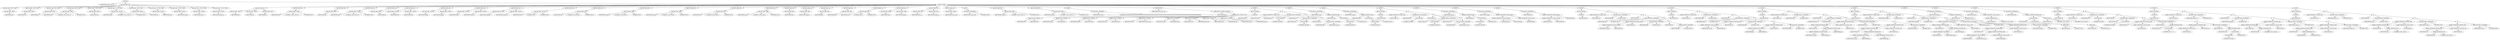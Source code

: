digraph G {	
ranksep=.25;
	0 [label="MODULE"];
	1 [label="IDENTIFIERS:generic_fifo_sc_c"];
	0 -> 1;
	2 [label="VAR_DECLARE_LIST"];
	0 -> 2;
	3 [label="VAR_DECLARE  INPUT PORT"];
	2 -> 3;
	4 [label="VAR_DECLARE  INPUT"];
	3 -> 4;
	5 [label="IDENTIFIERS:clk"];
	4 -> 5;
	16 [label="VAR_DECLARE  INPUT PORT"];
	2 -> 16;
	17 [label="VAR_DECLARE  INPUT"];
	16 -> 17;
	18 [label="IDENTIFIERS:rst"];
	17 -> 18;
	29 [label="VAR_DECLARE  INPUT PORT"];
	2 -> 29;
	30 [label="VAR_DECLARE  INPUT"];
	29 -> 30;
	31 [label="IDENTIFIERS:clr"];
	30 -> 31;
	42 [label="VAR_DECLARE  INPUT PORT"];
	2 -> 42;
	43 [label="VAR_DECLARE  INPUT"];
	42 -> 43;
	44 [label="IDENTIFIERS:din"];
	43 -> 44;
	45 [label="NUMBERS LONG_LONG:127"];
	43 -> 45;
	46 [label="NUMBERS DEC:0"];
	43 -> 46;
	55 [label="VAR_DECLARE  INPUT PORT"];
	2 -> 55;
	56 [label="VAR_DECLARE  INPUT"];
	55 -> 56;
	57 [label="IDENTIFIERS:we"];
	56 -> 57;
	68 [label="VAR_DECLARE  OUTPUT PORT"];
	2 -> 68;
	69 [label="VAR_DECLARE  OUTPUT"];
	68 -> 69;
	70 [label="IDENTIFIERS:dout"];
	69 -> 70;
	71 [label="NUMBERS LONG_LONG:127"];
	69 -> 71;
	72 [label="NUMBERS DEC:0"];
	69 -> 72;
	81 [label="VAR_DECLARE  INPUT PORT"];
	2 -> 81;
	82 [label="VAR_DECLARE  INPUT"];
	81 -> 82;
	83 [label="IDENTIFIERS:re"];
	82 -> 83;
	94 [label="VAR_DECLARE  OUTPUT PORT"];
	2 -> 94;
	95 [label="VAR_DECLARE  OUTPUT"];
	94 -> 95;
	96 [label="IDENTIFIERS:full_r"];
	95 -> 96;
	107 [label="VAR_DECLARE  OUTPUT PORT"];
	2 -> 107;
	108 [label="VAR_DECLARE  OUTPUT"];
	107 -> 108;
	109 [label="IDENTIFIERS:empty_r"];
	108 -> 109;
	120 [label="VAR_DECLARE  OUTPUT PORT"];
	2 -> 120;
	121 [label="VAR_DECLARE  OUTPUT"];
	120 -> 121;
	122 [label="IDENTIFIERS:full_n_r"];
	121 -> 122;
	133 [label="VAR_DECLARE  OUTPUT PORT"];
	2 -> 133;
	134 [label="VAR_DECLARE  OUTPUT"];
	133 -> 134;
	135 [label="IDENTIFIERS:empty_n_r"];
	134 -> 135;
	146 [label="MODULE_ITEMS"];
	0 -> 146;
	147 [label="VAR_DECLARE_LIST"];
	146 -> 147;
	148 [label="VAR_DECLARE  INPUT"];
	147 -> 148;
	149 [label="IDENTIFIERS:clk"];
	148 -> 149;
	155 [label="VAR_DECLARE  INPUT"];
	147 -> 155;
	156 [label="IDENTIFIERS:rst"];
	155 -> 156;
	162 [label="VAR_DECLARE  INPUT"];
	147 -> 162;
	163 [label="IDENTIFIERS:clr"];
	162 -> 163;
	169 [label="VAR_DECLARE_LIST"];
	146 -> 169;
	170 [label="VAR_DECLARE  INPUT"];
	169 -> 170;
	171 [label="IDENTIFIERS:din"];
	170 -> 171;
	172 [label="NUMBERS LONG_LONG:127"];
	170 -> 172;
	173 [label="NUMBERS DEC:0"];
	170 -> 173;
	177 [label="VAR_DECLARE_LIST"];
	146 -> 177;
	178 [label="VAR_DECLARE  INPUT"];
	177 -> 178;
	179 [label="IDENTIFIERS:we"];
	178 -> 179;
	185 [label="VAR_DECLARE_LIST"];
	146 -> 185;
	186 [label="VAR_DECLARE  OUTPUT"];
	185 -> 186;
	187 [label="IDENTIFIERS:dout"];
	186 -> 187;
	188 [label="NUMBERS LONG_LONG:127"];
	186 -> 188;
	189 [label="NUMBERS DEC:0"];
	186 -> 189;
	193 [label="VAR_DECLARE_LIST"];
	146 -> 193;
	194 [label="VAR_DECLARE  INPUT"];
	193 -> 194;
	195 [label="IDENTIFIERS:re"];
	194 -> 195;
	201 [label="VAR_DECLARE_LIST"];
	146 -> 201;
	202 [label="VAR_DECLARE  OUTPUT"];
	201 -> 202;
	203 [label="IDENTIFIERS:full"];
	202 -> 203;
	209 [label="VAR_DECLARE  OUTPUT"];
	201 -> 209;
	210 [label="IDENTIFIERS:full_r"];
	209 -> 210;
	216 [label="VAR_DECLARE_LIST"];
	146 -> 216;
	217 [label="VAR_DECLARE  OUTPUT"];
	216 -> 217;
	218 [label="IDENTIFIERS:empty"];
	217 -> 218;
	224 [label="VAR_DECLARE  OUTPUT"];
	216 -> 224;
	225 [label="IDENTIFIERS:empty_r"];
	224 -> 225;
	231 [label="VAR_DECLARE_LIST"];
	146 -> 231;
	232 [label="VAR_DECLARE  OUTPUT"];
	231 -> 232;
	233 [label="IDENTIFIERS:full_n"];
	232 -> 233;
	239 [label="VAR_DECLARE  OUTPUT"];
	231 -> 239;
	240 [label="IDENTIFIERS:full_n_r"];
	239 -> 240;
	246 [label="VAR_DECLARE_LIST"];
	146 -> 246;
	247 [label="VAR_DECLARE  OUTPUT"];
	246 -> 247;
	248 [label="IDENTIFIERS:empty_n"];
	247 -> 248;
	254 [label="VAR_DECLARE  OUTPUT"];
	246 -> 254;
	255 [label="IDENTIFIERS:empty_n_r"];
	254 -> 255;
	261 [label="VAR_DECLARE_LIST"];
	146 -> 261;
	262 [label="VAR_DECLARE  OUTPUT"];
	261 -> 262;
	263 [label="IDENTIFIERS:level"];
	262 -> 263;
	264 [label="NUMBERS DEC:1"];
	262 -> 264;
	265 [label="NUMBERS DEC:0"];
	262 -> 265;
	269 [label="VAR_DECLARE_LIST"];
	146 -> 269;
	270 [label="VAR_DECLARE  REG"];
	269 -> 270;
	271 [label="IDENTIFIERS:wp"];
	270 -> 271;
	272 [label="NUMBERS LONG_LONG:3"];
	270 -> 272;
	273 [label="NUMBERS DEC:0"];
	270 -> 273;
	277 [label="VAR_DECLARE_LIST"];
	146 -> 277;
	278 [label="VAR_DECLARE  WIRE"];
	277 -> 278;
	279 [label="IDENTIFIERS:wp_pl1"];
	278 -> 279;
	280 [label="NUMBERS LONG_LONG:3"];
	278 -> 280;
	281 [label="NUMBERS DEC:0"];
	278 -> 281;
	285 [label="VAR_DECLARE_LIST"];
	146 -> 285;
	286 [label="VAR_DECLARE  WIRE"];
	285 -> 286;
	287 [label="IDENTIFIERS:wp_pl2"];
	286 -> 287;
	288 [label="NUMBERS LONG_LONG:3"];
	286 -> 288;
	289 [label="NUMBERS DEC:0"];
	286 -> 289;
	293 [label="VAR_DECLARE_LIST"];
	146 -> 293;
	294 [label="VAR_DECLARE  REG"];
	293 -> 294;
	295 [label="IDENTIFIERS:rp"];
	294 -> 295;
	296 [label="NUMBERS LONG_LONG:3"];
	294 -> 296;
	297 [label="NUMBERS DEC:0"];
	294 -> 297;
	301 [label="VAR_DECLARE_LIST"];
	146 -> 301;
	302 [label="VAR_DECLARE  WIRE"];
	301 -> 302;
	303 [label="IDENTIFIERS:rp_pl1"];
	302 -> 303;
	304 [label="NUMBERS LONG_LONG:3"];
	302 -> 304;
	305 [label="NUMBERS DEC:0"];
	302 -> 305;
	309 [label="VAR_DECLARE_LIST"];
	146 -> 309;
	310 [label="VAR_DECLARE  REG"];
	309 -> 310;
	311 [label="IDENTIFIERS:full_r"];
	310 -> 311;
	317 [label="VAR_DECLARE_LIST"];
	146 -> 317;
	318 [label="VAR_DECLARE  REG"];
	317 -> 318;
	319 [label="IDENTIFIERS:empty_r"];
	318 -> 319;
	325 [label="VAR_DECLARE_LIST"];
	146 -> 325;
	326 [label="VAR_DECLARE  REG"];
	325 -> 326;
	327 [label="IDENTIFIERS:gb"];
	326 -> 327;
	333 [label="VAR_DECLARE_LIST"];
	146 -> 333;
	334 [label="VAR_DECLARE  REG"];
	333 -> 334;
	335 [label="IDENTIFIERS:gb2"];
	334 -> 335;
	341 [label="VAR_DECLARE_LIST"];
	146 -> 341;
	342 [label="VAR_DECLARE  REG"];
	341 -> 342;
	343 [label="IDENTIFIERS:cnt"];
	342 -> 343;
	344 [label="NUMBERS DEC:4"];
	342 -> 344;
	345 [label="NUMBERS DEC:0"];
	342 -> 345;
	349 [label="VAR_DECLARE_LIST"];
	146 -> 349;
	350 [label="VAR_DECLARE  WIRE"];
	349 -> 350;
	351 [label="IDENTIFIERS:full_n"];
	350 -> 351;
	357 [label="VAR_DECLARE  WIRE"];
	349 -> 357;
	358 [label="IDENTIFIERS:empty_n"];
	357 -> 358;
	364 [label="VAR_DECLARE_LIST"];
	146 -> 364;
	365 [label="VAR_DECLARE  REG"];
	364 -> 365;
	366 [label="IDENTIFIERS:full_n_r"];
	365 -> 366;
	372 [label="VAR_DECLARE  REG"];
	364 -> 372;
	373 [label="IDENTIFIERS:empty_n_r"];
	372 -> 373;
	379 [label="VAR_DECLARE_LIST"];
	146 -> 379;
	380 [label="VAR_DECLARE  WIRE"];
	379 -> 380;
	381 [label="IDENTIFIERS:always_zero"];
	380 -> 381;
	387 [label="ASSIGN"];
	146 -> 387;
	388 [label="BLOCKING_STATEMENT"];
	387 -> 388;
	389 [label="IDENTIFIERS:always_zero"];
	388 -> 389;
	390 [label="NUMBERS BIN:0"];
	388 -> 390;
	391 [label="VAR_DECLARE_LIST"];
	146 -> 391;
	392 [label="VAR_DECLARE  WIRE"];
	391 -> 392;
	393 [label="IDENTIFIERS:junk_out"];
	392 -> 393;
	394 [label="NUMBERS LONG_LONG:127"];
	392 -> 394;
	395 [label="NUMBERS DEC:0"];
	392 -> 395;
	399 [label="VAR_DECLARE_LIST"];
	146 -> 399;
	400 [label="VAR_DECLARE  WIRE"];
	399 -> 400;
	401 [label="IDENTIFIERS:junk_in"];
	400 -> 401;
	402 [label="NUMBERS LONG_LONG:127"];
	400 -> 402;
	403 [label="NUMBERS DEC:0"];
	400 -> 403;
	407 [label="ASSIGN"];
	146 -> 407;
	408 [label="BLOCKING_STATEMENT"];
	407 -> 408;
	409 [label="IDENTIFIERS:junk_in"];
	408 -> 409;
	410 [label="NUMBERS BIN:00000000000000000000000000000000000000000000000000000000000000000000000000000000000000000000000000000000000000000000000000000000"];
	408 -> 410;
	411 [label="HARD_BLOCK"];
	146 -> 411;
	412 [label="IDENTIFIERS:dual_port_ram"];
	411 -> 412;
	413 [label="HARD_BLOCK_NAMED_INSTANCE"];
	411 -> 413;
	414 [label="IDENTIFIERS:ram1"];
	413 -> 414;
	415 [label="HARD_BLOCK_CONNECT_LIST"];
	413 -> 415;
	416 [label="HARD_BLOCK_CONNECT"];
	415 -> 416;
	417 [label="IDENTIFIERS:clk"];
	416 -> 417;
	418 [label="IDENTIFIERS:clk"];
	416 -> 418;
	419 [label="HARD_BLOCK_CONNECT"];
	415 -> 419;
	420 [label="IDENTIFIERS:addr1"];
	419 -> 420;
	421 [label="IDENTIFIERS:rp"];
	419 -> 421;
	422 [label="HARD_BLOCK_CONNECT"];
	415 -> 422;
	423 [label="IDENTIFIERS:addr2"];
	422 -> 423;
	424 [label="IDENTIFIERS:wp"];
	422 -> 424;
	425 [label="HARD_BLOCK_CONNECT"];
	415 -> 425;
	426 [label="IDENTIFIERS:we1"];
	425 -> 426;
	427 [label="IDENTIFIERS:we"];
	425 -> 427;
	428 [label="HARD_BLOCK_CONNECT"];
	415 -> 428;
	429 [label="IDENTIFIERS:we2"];
	428 -> 429;
	430 [label="IDENTIFIERS:always_zero"];
	428 -> 430;
	431 [label="HARD_BLOCK_CONNECT"];
	415 -> 431;
	432 [label="IDENTIFIERS:out1"];
	431 -> 432;
	433 [label="IDENTIFIERS:dout"];
	431 -> 433;
	434 [label="HARD_BLOCK_CONNECT"];
	415 -> 434;
	435 [label="IDENTIFIERS:out2"];
	434 -> 435;
	436 [label="IDENTIFIERS:junk_out"];
	434 -> 436;
	437 [label="HARD_BLOCK_CONNECT"];
	415 -> 437;
	438 [label="IDENTIFIERS:data1"];
	437 -> 438;
	439 [label="IDENTIFIERS:din"];
	437 -> 439;
	440 [label="HARD_BLOCK_CONNECT"];
	415 -> 440;
	441 [label="IDENTIFIERS:data2"];
	440 -> 441;
	442 [label="IDENTIFIERS:junk_in"];
	440 -> 442;
	444 [label="ALWAYS"];
	146 -> 444;
	445 [label="DELAY_CONTROL"];
	444 -> 445;
	446 [label="POSEDGE"];
	445 -> 446;
	447 [label="IDENTIFIERS:clk"];
	446 -> 447;
	448 [label="IF"];
	444 -> 448;
	449 [label="UNARY_OPERATION LOGICAL_NOT"];
	448 -> 449;
	450 [label="IDENTIFIERS:rst"];
	449 -> 450;
	451 [label="NON_BLOCKING_STATEMENT"];
	448 -> 451;
	452 [label="IDENTIFIERS:wp"];
	451 -> 452;
	453 [label="CONCATENATE"];
	451 -> 453;
	454 [label="NUMBERS BIN:0000"];
	453 -> 454;
	455 [label="IF"];
	448 -> 455;
	456 [label="IDENTIFIERS:clr"];
	455 -> 456;
	457 [label="NON_BLOCKING_STATEMENT"];
	455 -> 457;
	458 [label="IDENTIFIERS:wp"];
	457 -> 458;
	459 [label="CONCATENATE"];
	457 -> 459;
	460 [label="NUMBERS BIN:0000"];
	459 -> 460;
	461 [label="IF"];
	455 -> 461;
	462 [label="IDENTIFIERS:we"];
	461 -> 462;
	463 [label="NON_BLOCKING_STATEMENT"];
	461 -> 463;
	464 [label="IDENTIFIERS:wp"];
	463 -> 464;
	465 [label="IDENTIFIERS:wp_pl1"];
	463 -> 465;
	467 [label="ASSIGN"];
	146 -> 467;
	468 [label="BLOCKING_STATEMENT"];
	467 -> 468;
	469 [label="IDENTIFIERS:wp_pl1"];
	468 -> 469;
	470 [label="BINARY_OPERATION ADD"];
	468 -> 470;
	471 [label="IDENTIFIERS:wp"];
	470 -> 471;
	472 [label="CONCATENATE"];
	470 -> 472;
	473 [label="CONCATENATE"];
	472 -> 473;
	474 [label="NUMBERS BIN:000"];
	473 -> 474;
	475 [label="NUMBERS BIN:1"];
	472 -> 475;
	476 [label="ASSIGN"];
	146 -> 476;
	477 [label="BLOCKING_STATEMENT"];
	476 -> 477;
	478 [label="IDENTIFIERS:wp_pl2"];
	477 -> 478;
	479 [label="BINARY_OPERATION ADD"];
	477 -> 479;
	480 [label="IDENTIFIERS:wp"];
	479 -> 480;
	481 [label="CONCATENATE"];
	479 -> 481;
	482 [label="CONCATENATE"];
	481 -> 482;
	483 [label="NUMBERS BIN:00"];
	482 -> 483;
	484 [label="NUMBERS BIN:10"];
	481 -> 484;
	485 [label="ALWAYS"];
	146 -> 485;
	486 [label="DELAY_CONTROL"];
	485 -> 486;
	487 [label="POSEDGE"];
	486 -> 487;
	488 [label="IDENTIFIERS:clk"];
	487 -> 488;
	489 [label="IF"];
	485 -> 489;
	490 [label="UNARY_OPERATION LOGICAL_NOT"];
	489 -> 490;
	491 [label="IDENTIFIERS:rst"];
	490 -> 491;
	492 [label="NON_BLOCKING_STATEMENT"];
	489 -> 492;
	493 [label="IDENTIFIERS:rp"];
	492 -> 493;
	494 [label="CONCATENATE"];
	492 -> 494;
	495 [label="NUMBERS BIN:0000"];
	494 -> 495;
	496 [label="IF"];
	489 -> 496;
	497 [label="IDENTIFIERS:clr"];
	496 -> 497;
	498 [label="NON_BLOCKING_STATEMENT"];
	496 -> 498;
	499 [label="IDENTIFIERS:rp"];
	498 -> 499;
	500 [label="CONCATENATE"];
	498 -> 500;
	501 [label="NUMBERS BIN:0000"];
	500 -> 501;
	502 [label="IF"];
	496 -> 502;
	503 [label="IDENTIFIERS:re"];
	502 -> 503;
	504 [label="NON_BLOCKING_STATEMENT"];
	502 -> 504;
	505 [label="IDENTIFIERS:rp"];
	504 -> 505;
	506 [label="IDENTIFIERS:rp_pl1"];
	504 -> 506;
	508 [label="ASSIGN"];
	146 -> 508;
	509 [label="BLOCKING_STATEMENT"];
	508 -> 509;
	510 [label="IDENTIFIERS:rp_pl1"];
	509 -> 510;
	511 [label="BINARY_OPERATION ADD"];
	509 -> 511;
	512 [label="IDENTIFIERS:rp"];
	511 -> 512;
	513 [label="CONCATENATE"];
	511 -> 513;
	514 [label="CONCATENATE"];
	513 -> 514;
	515 [label="NUMBERS BIN:000"];
	514 -> 515;
	516 [label="NUMBERS BIN:1"];
	513 -> 516;
	517 [label="ASSIGN"];
	146 -> 517;
	518 [label="BLOCKING_STATEMENT"];
	517 -> 518;
	519 [label="IDENTIFIERS:empty"];
	518 -> 519;
	520 [label="BINARY_OPERATION BITWISE_AND"];
	518 -> 520;
	521 [label="BINARY_OPERATION LOGICAL_EQUAL"];
	520 -> 521;
	522 [label="IDENTIFIERS:wp"];
	521 -> 522;
	523 [label="IDENTIFIERS:rp"];
	521 -> 523;
	524 [label="UNARY_OPERATION LOGICAL_NOT"];
	520 -> 524;
	525 [label="IDENTIFIERS:gb"];
	524 -> 525;
	526 [label="ASSIGN"];
	146 -> 526;
	527 [label="BLOCKING_STATEMENT"];
	526 -> 527;
	528 [label="IDENTIFIERS:full"];
	527 -> 528;
	529 [label="BINARY_OPERATION BITWISE_AND"];
	527 -> 529;
	530 [label="BINARY_OPERATION LOGICAL_EQUAL"];
	529 -> 530;
	531 [label="IDENTIFIERS:wp"];
	530 -> 531;
	532 [label="IDENTIFIERS:rp"];
	530 -> 532;
	533 [label="IDENTIFIERS:gb"];
	529 -> 533;
	534 [label="ALWAYS"];
	146 -> 534;
	535 [label="DELAY_CONTROL"];
	534 -> 535;
	536 [label="POSEDGE"];
	535 -> 536;
	537 [label="IDENTIFIERS:clk"];
	536 -> 537;
	538 [label="IF"];
	534 -> 538;
	539 [label="UNARY_OPERATION LOGICAL_NOT"];
	538 -> 539;
	540 [label="IDENTIFIERS:rst"];
	539 -> 540;
	541 [label="NON_BLOCKING_STATEMENT"];
	538 -> 541;
	542 [label="IDENTIFIERS:gb"];
	541 -> 542;
	543 [label="NUMBERS BIN:0"];
	541 -> 543;
	544 [label="IF"];
	538 -> 544;
	545 [label="IDENTIFIERS:clr"];
	544 -> 545;
	546 [label="NON_BLOCKING_STATEMENT"];
	544 -> 546;
	547 [label="IDENTIFIERS:gb"];
	546 -> 547;
	548 [label="NUMBERS BIN:0"];
	546 -> 548;
	549 [label="IF"];
	544 -> 549;
	550 [label="BINARY_OPERATION BITWISE_AND"];
	549 -> 550;
	551 [label="BINARY_OPERATION LOGICAL_EQUAL"];
	550 -> 551;
	552 [label="IDENTIFIERS:wp_pl1"];
	551 -> 552;
	553 [label="IDENTIFIERS:rp"];
	551 -> 553;
	554 [label="IDENTIFIERS:we"];
	550 -> 554;
	555 [label="NON_BLOCKING_STATEMENT"];
	549 -> 555;
	556 [label="IDENTIFIERS:gb"];
	555 -> 556;
	557 [label="NUMBERS BIN:1"];
	555 -> 557;
	558 [label="IF"];
	549 -> 558;
	559 [label="IDENTIFIERS:re"];
	558 -> 559;
	560 [label="NON_BLOCKING_STATEMENT"];
	558 -> 560;
	561 [label="IDENTIFIERS:gb"];
	560 -> 561;
	562 [label="NUMBERS BIN:0"];
	560 -> 562;
	564 [label="ALWAYS"];
	146 -> 564;
	565 [label="DELAY_CONTROL"];
	564 -> 565;
	566 [label="POSEDGE"];
	565 -> 566;
	567 [label="IDENTIFIERS:clk"];
	566 -> 567;
	568 [label="IF"];
	564 -> 568;
	569 [label="UNARY_OPERATION LOGICAL_NOT"];
	568 -> 569;
	570 [label="IDENTIFIERS:rst"];
	569 -> 570;
	571 [label="NON_BLOCKING_STATEMENT"];
	568 -> 571;
	572 [label="IDENTIFIERS:gb2"];
	571 -> 572;
	573 [label="NUMBERS BIN:0"];
	571 -> 573;
	574 [label="IF"];
	568 -> 574;
	575 [label="IDENTIFIERS:clr"];
	574 -> 575;
	576 [label="NON_BLOCKING_STATEMENT"];
	574 -> 576;
	577 [label="IDENTIFIERS:gb2"];
	576 -> 577;
	578 [label="NUMBERS BIN:0"];
	576 -> 578;
	579 [label="IF"];
	574 -> 579;
	580 [label="BINARY_OPERATION BITWISE_AND"];
	579 -> 580;
	581 [label="BINARY_OPERATION LOGICAL_EQUAL"];
	580 -> 581;
	582 [label="IDENTIFIERS:wp_pl2"];
	581 -> 582;
	583 [label="IDENTIFIERS:rp"];
	581 -> 583;
	584 [label="IDENTIFIERS:we"];
	580 -> 584;
	585 [label="NON_BLOCKING_STATEMENT"];
	579 -> 585;
	586 [label="IDENTIFIERS:gb2"];
	585 -> 586;
	587 [label="NUMBERS BIN:1"];
	585 -> 587;
	588 [label="IF"];
	579 -> 588;
	589 [label="BINARY_OPERATION BITWISE_AND"];
	588 -> 589;
	590 [label="BINARY_OPERATION NOT_EQUAL"];
	589 -> 590;
	591 [label="IDENTIFIERS:wp"];
	590 -> 591;
	592 [label="IDENTIFIERS:rp"];
	590 -> 592;
	593 [label="IDENTIFIERS:re"];
	589 -> 593;
	594 [label="NON_BLOCKING_STATEMENT"];
	588 -> 594;
	595 [label="IDENTIFIERS:gb2"];
	594 -> 595;
	596 [label="NUMBERS BIN:0"];
	594 -> 596;
	598 [label="ALWAYS"];
	146 -> 598;
	599 [label="DELAY_CONTROL"];
	598 -> 599;
	600 [label="POSEDGE"];
	599 -> 600;
	601 [label="IDENTIFIERS:clk"];
	600 -> 601;
	602 [label="IF"];
	598 -> 602;
	603 [label="UNARY_OPERATION LOGICAL_NOT"];
	602 -> 603;
	604 [label="IDENTIFIERS:rst"];
	603 -> 604;
	605 [label="NON_BLOCKING_STATEMENT"];
	602 -> 605;
	606 [label="IDENTIFIERS:full_r"];
	605 -> 606;
	607 [label="NUMBERS BIN:0"];
	605 -> 607;
	608 [label="IF"];
	602 -> 608;
	609 [label="IDENTIFIERS:clr"];
	608 -> 609;
	610 [label="NON_BLOCKING_STATEMENT"];
	608 -> 610;
	611 [label="IDENTIFIERS:full_r"];
	610 -> 611;
	612 [label="NUMBERS BIN:0"];
	610 -> 612;
	613 [label="IF"];
	608 -> 613;
	614 [label="BINARY_OPERATION BITWISE_AND"];
	613 -> 614;
	615 [label="BINARY_OPERATION BITWISE_AND"];
	614 -> 615;
	616 [label="IDENTIFIERS:we"];
	615 -> 616;
	617 [label="BINARY_OPERATION BITWISE_AND"];
	615 -> 617;
	618 [label="BINARY_OPERATION LOGICAL_EQUAL"];
	617 -> 618;
	619 [label="IDENTIFIERS:wp_pl1"];
	618 -> 619;
	620 [label="IDENTIFIERS:rp"];
	618 -> 620;
	621 [label="IDENTIFIERS:gb2"];
	617 -> 621;
	622 [label="UNARY_OPERATION LOGICAL_NOT"];
	614 -> 622;
	623 [label="IDENTIFIERS:re"];
	622 -> 623;
	624 [label="NON_BLOCKING_STATEMENT"];
	613 -> 624;
	625 [label="IDENTIFIERS:full_r"];
	624 -> 625;
	626 [label="NUMBERS BIN:1"];
	624 -> 626;
	627 [label="IF"];
	613 -> 627;
	628 [label="BINARY_OPERATION BITWISE_AND"];
	627 -> 628;
	629 [label="BINARY_OPERATION BITWISE_AND"];
	628 -> 629;
	630 [label="IDENTIFIERS:re"];
	629 -> 630;
	631 [label="BINARY_OPERATION BITWISE_OR"];
	629 -> 631;
	632 [label="BINARY_OPERATION NOT_EQUAL"];
	631 -> 632;
	633 [label="IDENTIFIERS:wp_pl1"];
	632 -> 633;
	634 [label="IDENTIFIERS:rp"];
	632 -> 634;
	635 [label="UNARY_OPERATION LOGICAL_NOT"];
	631 -> 635;
	636 [label="IDENTIFIERS:gb2"];
	635 -> 636;
	637 [label="UNARY_OPERATION LOGICAL_NOT"];
	628 -> 637;
	638 [label="IDENTIFIERS:we"];
	637 -> 638;
	639 [label="NON_BLOCKING_STATEMENT"];
	627 -> 639;
	640 [label="IDENTIFIERS:full_r"];
	639 -> 640;
	641 [label="NUMBERS BIN:0"];
	639 -> 641;
	643 [label="ALWAYS"];
	146 -> 643;
	644 [label="DELAY_CONTROL"];
	643 -> 644;
	645 [label="POSEDGE"];
	644 -> 645;
	646 [label="IDENTIFIERS:clk"];
	645 -> 646;
	647 [label="IF"];
	643 -> 647;
	648 [label="UNARY_OPERATION LOGICAL_NOT"];
	647 -> 648;
	649 [label="IDENTIFIERS:rst"];
	648 -> 649;
	650 [label="NON_BLOCKING_STATEMENT"];
	647 -> 650;
	651 [label="IDENTIFIERS:empty_r"];
	650 -> 651;
	652 [label="NUMBERS BIN:1"];
	650 -> 652;
	653 [label="IF"];
	647 -> 653;
	654 [label="IDENTIFIERS:clr"];
	653 -> 654;
	655 [label="NON_BLOCKING_STATEMENT"];
	653 -> 655;
	656 [label="IDENTIFIERS:empty_r"];
	655 -> 656;
	657 [label="NUMBERS BIN:1"];
	655 -> 657;
	658 [label="IF"];
	653 -> 658;
	659 [label="BINARY_OPERATION BITWISE_AND"];
	658 -> 659;
	660 [label="BINARY_OPERATION BITWISE_AND"];
	659 -> 660;
	661 [label="IDENTIFIERS:we"];
	660 -> 661;
	662 [label="BINARY_OPERATION BITWISE_OR"];
	660 -> 662;
	663 [label="BINARY_OPERATION NOT_EQUAL"];
	662 -> 663;
	664 [label="IDENTIFIERS:wp"];
	663 -> 664;
	665 [label="IDENTIFIERS:rp_pl1"];
	663 -> 665;
	666 [label="IDENTIFIERS:gb2"];
	662 -> 666;
	667 [label="UNARY_OPERATION LOGICAL_NOT"];
	659 -> 667;
	668 [label="IDENTIFIERS:re"];
	667 -> 668;
	669 [label="NON_BLOCKING_STATEMENT"];
	658 -> 669;
	670 [label="IDENTIFIERS:empty_r"];
	669 -> 670;
	671 [label="NUMBERS BIN:0"];
	669 -> 671;
	672 [label="IF"];
	658 -> 672;
	673 [label="BINARY_OPERATION BITWISE_AND"];
	672 -> 673;
	674 [label="BINARY_OPERATION BITWISE_AND"];
	673 -> 674;
	675 [label="IDENTIFIERS:re"];
	674 -> 675;
	676 [label="BINARY_OPERATION BITWISE_AND"];
	674 -> 676;
	677 [label="BINARY_OPERATION LOGICAL_EQUAL"];
	676 -> 677;
	678 [label="IDENTIFIERS:wp"];
	677 -> 678;
	679 [label="IDENTIFIERS:rp_pl1"];
	677 -> 679;
	680 [label="UNARY_OPERATION LOGICAL_NOT"];
	676 -> 680;
	681 [label="IDENTIFIERS:gb2"];
	680 -> 681;
	682 [label="UNARY_OPERATION LOGICAL_NOT"];
	673 -> 682;
	683 [label="IDENTIFIERS:we"];
	682 -> 683;
	684 [label="NON_BLOCKING_STATEMENT"];
	672 -> 684;
	685 [label="IDENTIFIERS:empty_r"];
	684 -> 685;
	686 [label="NUMBERS BIN:1"];
	684 -> 686;
	688 [label="ASSIGN"];
	146 -> 688;
	689 [label="BLOCKING_STATEMENT"];
	688 -> 689;
	690 [label="IDENTIFIERS:empty_n"];
	689 -> 690;
	691 [label="BINARY_OPERATION LT"];
	689 -> 691;
	692 [label="IDENTIFIERS:cnt"];
	691 -> 692;
	693 [label="NUMBERS DEC:32"];
	691 -> 693;
	694 [label="ASSIGN"];
	146 -> 694;
	695 [label="BLOCKING_STATEMENT"];
	694 -> 695;
	696 [label="IDENTIFIERS:full_n"];
	695 -> 696;
	697 [label="UNARY_OPERATION LOGICAL_NOT"];
	695 -> 697;
	698 [label="BINARY_OPERATION LT"];
	697 -> 698;
	699 [label="IDENTIFIERS:cnt"];
	698 -> 699;
	700 [label="NUMBERS LONG_LONG:-1"];
	698 -> 700;
	701 [label="ASSIGN"];
	146 -> 701;
	702 [label="BLOCKING_STATEMENT"];
	701 -> 702;
	703 [label="IDENTIFIERS:level"];
	702 -> 703;
	704 [label="BINARY_OPERATION BITWISE_OR"];
	702 -> 704;
	705 [label="CONCATENATE"];
	704 -> 705;
	706 [label="CONCATENATE"];
	705 -> 706;
	707 [label="ARRAY_REF"];
	706 -> 707;
	708 [label="IDENTIFIERS:cnt"];
	707 -> 708;
	709 [label="NUMBERS DEC:4"];
	707 -> 709;
	710 [label="CONCATENATE"];
	705 -> 710;
	711 [label="ARRAY_REF"];
	710 -> 711;
	712 [label="IDENTIFIERS:cnt"];
	711 -> 712;
	713 [label="NUMBERS DEC:4"];
	711 -> 713;
	714 [label="RANGE_REF"];
	704 -> 714;
	715 [label="IDENTIFIERS:cnt"];
	714 -> 715;
	716 [label="NUMBERS LONG_LONG:3"];
	714 -> 716;
	717 [label="NUMBERS LONG_LONG:2"];
	714 -> 717;
	718 [label="ALWAYS"];
	146 -> 718;
	719 [label="DELAY_CONTROL"];
	718 -> 719;
	720 [label="POSEDGE"];
	719 -> 720;
	721 [label="IDENTIFIERS:clk"];
	720 -> 721;
	722 [label="IF"];
	718 -> 722;
	723 [label="UNARY_OPERATION LOGICAL_NOT"];
	722 -> 723;
	724 [label="IDENTIFIERS:rst"];
	723 -> 724;
	725 [label="NON_BLOCKING_STATEMENT"];
	722 -> 725;
	726 [label="IDENTIFIERS:cnt"];
	725 -> 726;
	727 [label="CONCATENATE"];
	725 -> 727;
	728 [label="NUMBERS BIN:0000"];
	727 -> 728;
	729 [label="IF"];
	722 -> 729;
	730 [label="IDENTIFIERS:clr"];
	729 -> 730;
	731 [label="NON_BLOCKING_STATEMENT"];
	729 -> 731;
	732 [label="IDENTIFIERS:cnt"];
	731 -> 732;
	733 [label="CONCATENATE"];
	731 -> 733;
	734 [label="NUMBERS BIN:0000"];
	733 -> 734;
	735 [label="IF"];
	729 -> 735;
	736 [label="BINARY_OPERATION BITWISE_AND"];
	735 -> 736;
	737 [label="IDENTIFIERS:re"];
	736 -> 737;
	738 [label="UNARY_OPERATION LOGICAL_NOT"];
	736 -> 738;
	739 [label="IDENTIFIERS:we"];
	738 -> 739;
	740 [label="NON_BLOCKING_STATEMENT"];
	735 -> 740;
	741 [label="IDENTIFIERS:cnt"];
	740 -> 741;
	742 [label="BINARY_OPERATION ADD"];
	740 -> 742;
	743 [label="IDENTIFIERS:cnt"];
	742 -> 743;
	744 [label="CONCATENATE"];
	742 -> 744;
	745 [label="NUMBERS BIN:11111"];
	744 -> 745;
	746 [label="IF"];
	735 -> 746;
	747 [label="BINARY_OPERATION BITWISE_AND"];
	746 -> 747;
	748 [label="UNARY_OPERATION LOGICAL_NOT"];
	747 -> 748;
	749 [label="IDENTIFIERS:re"];
	748 -> 749;
	750 [label="IDENTIFIERS:we"];
	747 -> 750;
	751 [label="NON_BLOCKING_STATEMENT"];
	746 -> 751;
	752 [label="IDENTIFIERS:cnt"];
	751 -> 752;
	753 [label="BINARY_OPERATION ADD"];
	751 -> 753;
	754 [label="IDENTIFIERS:cnt"];
	753 -> 754;
	755 [label="CONCATENATE"];
	753 -> 755;
	756 [label="CONCATENATE"];
	755 -> 756;
	757 [label="NUMBERS BIN:0000"];
	756 -> 757;
	758 [label="NUMBERS BIN:1"];
	755 -> 758;
	760 [label="ALWAYS"];
	146 -> 760;
	761 [label="DELAY_CONTROL"];
	760 -> 761;
	762 [label="POSEDGE"];
	761 -> 762;
	763 [label="IDENTIFIERS:clk"];
	762 -> 763;
	764 [label="IF"];
	760 -> 764;
	765 [label="UNARY_OPERATION LOGICAL_NOT"];
	764 -> 765;
	766 [label="IDENTIFIERS:rst"];
	765 -> 766;
	767 [label="NON_BLOCKING_STATEMENT"];
	764 -> 767;
	768 [label="IDENTIFIERS:empty_n_r"];
	767 -> 768;
	769 [label="NUMBERS BIN:1"];
	767 -> 769;
	770 [label="IF"];
	764 -> 770;
	771 [label="IDENTIFIERS:clr"];
	770 -> 771;
	772 [label="NON_BLOCKING_STATEMENT"];
	770 -> 772;
	773 [label="IDENTIFIERS:empty_n_r"];
	772 -> 773;
	774 [label="NUMBERS BIN:1"];
	772 -> 774;
	775 [label="IF"];
	770 -> 775;
	776 [label="BINARY_OPERATION BITWISE_AND"];
	775 -> 776;
	777 [label="BINARY_OPERATION BITWISE_AND"];
	776 -> 777;
	778 [label="IDENTIFIERS:we"];
	777 -> 778;
	779 [label="BINARY_OPERATION GTE"];
	777 -> 779;
	780 [label="IDENTIFIERS:cnt"];
	779 -> 780;
	781 [label="NUMBERS LONG_LONG:31"];
	779 -> 781;
	782 [label="UNARY_OPERATION LOGICAL_NOT"];
	776 -> 782;
	783 [label="IDENTIFIERS:re"];
	782 -> 783;
	784 [label="NON_BLOCKING_STATEMENT"];
	775 -> 784;
	785 [label="IDENTIFIERS:empty_n_r"];
	784 -> 785;
	786 [label="NUMBERS BIN:0"];
	784 -> 786;
	787 [label="IF"];
	775 -> 787;
	788 [label="BINARY_OPERATION BITWISE_AND"];
	787 -> 788;
	789 [label="BINARY_OPERATION BITWISE_AND"];
	788 -> 789;
	790 [label="IDENTIFIERS:re"];
	789 -> 790;
	791 [label="BINARY_OPERATION LTE"];
	789 -> 791;
	792 [label="IDENTIFIERS:cnt"];
	791 -> 792;
	793 [label="NUMBERS DEC:32"];
	791 -> 793;
	794 [label="UNARY_OPERATION LOGICAL_NOT"];
	788 -> 794;
	795 [label="IDENTIFIERS:we"];
	794 -> 795;
	796 [label="NON_BLOCKING_STATEMENT"];
	787 -> 796;
	797 [label="IDENTIFIERS:empty_n_r"];
	796 -> 797;
	798 [label="NUMBERS BIN:1"];
	796 -> 798;
	800 [label="ALWAYS"];
	146 -> 800;
	801 [label="DELAY_CONTROL"];
	800 -> 801;
	802 [label="POSEDGE"];
	801 -> 802;
	803 [label="IDENTIFIERS:clk"];
	802 -> 803;
	804 [label="IF"];
	800 -> 804;
	805 [label="UNARY_OPERATION LOGICAL_NOT"];
	804 -> 805;
	806 [label="IDENTIFIERS:rst"];
	805 -> 806;
	807 [label="NON_BLOCKING_STATEMENT"];
	804 -> 807;
	808 [label="IDENTIFIERS:full_n_r"];
	807 -> 808;
	809 [label="NUMBERS BIN:0"];
	807 -> 809;
	810 [label="IF"];
	804 -> 810;
	811 [label="IDENTIFIERS:clr"];
	810 -> 811;
	812 [label="NON_BLOCKING_STATEMENT"];
	810 -> 812;
	813 [label="IDENTIFIERS:full_n_r"];
	812 -> 813;
	814 [label="NUMBERS BIN:0"];
	812 -> 814;
	815 [label="IF"];
	810 -> 815;
	816 [label="BINARY_OPERATION BITWISE_AND"];
	815 -> 816;
	817 [label="BINARY_OPERATION BITWISE_AND"];
	816 -> 817;
	818 [label="IDENTIFIERS:we"];
	817 -> 818;
	819 [label="BINARY_OPERATION GTE"];
	817 -> 819;
	820 [label="IDENTIFIERS:cnt"];
	819 -> 820;
	821 [label="NUMBERS LONG_LONG:-2"];
	819 -> 821;
	822 [label="UNARY_OPERATION LOGICAL_NOT"];
	816 -> 822;
	823 [label="IDENTIFIERS:re"];
	822 -> 823;
	824 [label="NON_BLOCKING_STATEMENT"];
	815 -> 824;
	825 [label="IDENTIFIERS:full_n_r"];
	824 -> 825;
	826 [label="NUMBERS BIN:1"];
	824 -> 826;
	827 [label="IF"];
	815 -> 827;
	828 [label="BINARY_OPERATION BITWISE_AND"];
	827 -> 828;
	829 [label="BINARY_OPERATION BITWISE_AND"];
	828 -> 829;
	830 [label="IDENTIFIERS:re"];
	829 -> 830;
	831 [label="BINARY_OPERATION LTE"];
	829 -> 831;
	832 [label="IDENTIFIERS:cnt"];
	831 -> 832;
	833 [label="NUMBERS LONG_LONG:-1"];
	831 -> 833;
	834 [label="UNARY_OPERATION LOGICAL_NOT"];
	828 -> 834;
	835 [label="IDENTIFIERS:we"];
	834 -> 835;
	836 [label="NON_BLOCKING_STATEMENT"];
	827 -> 836;
	837 [label="IDENTIFIERS:full_n_r"];
	836 -> 837;
	838 [label="NUMBERS BIN:0"];
	836 -> 838;
}
